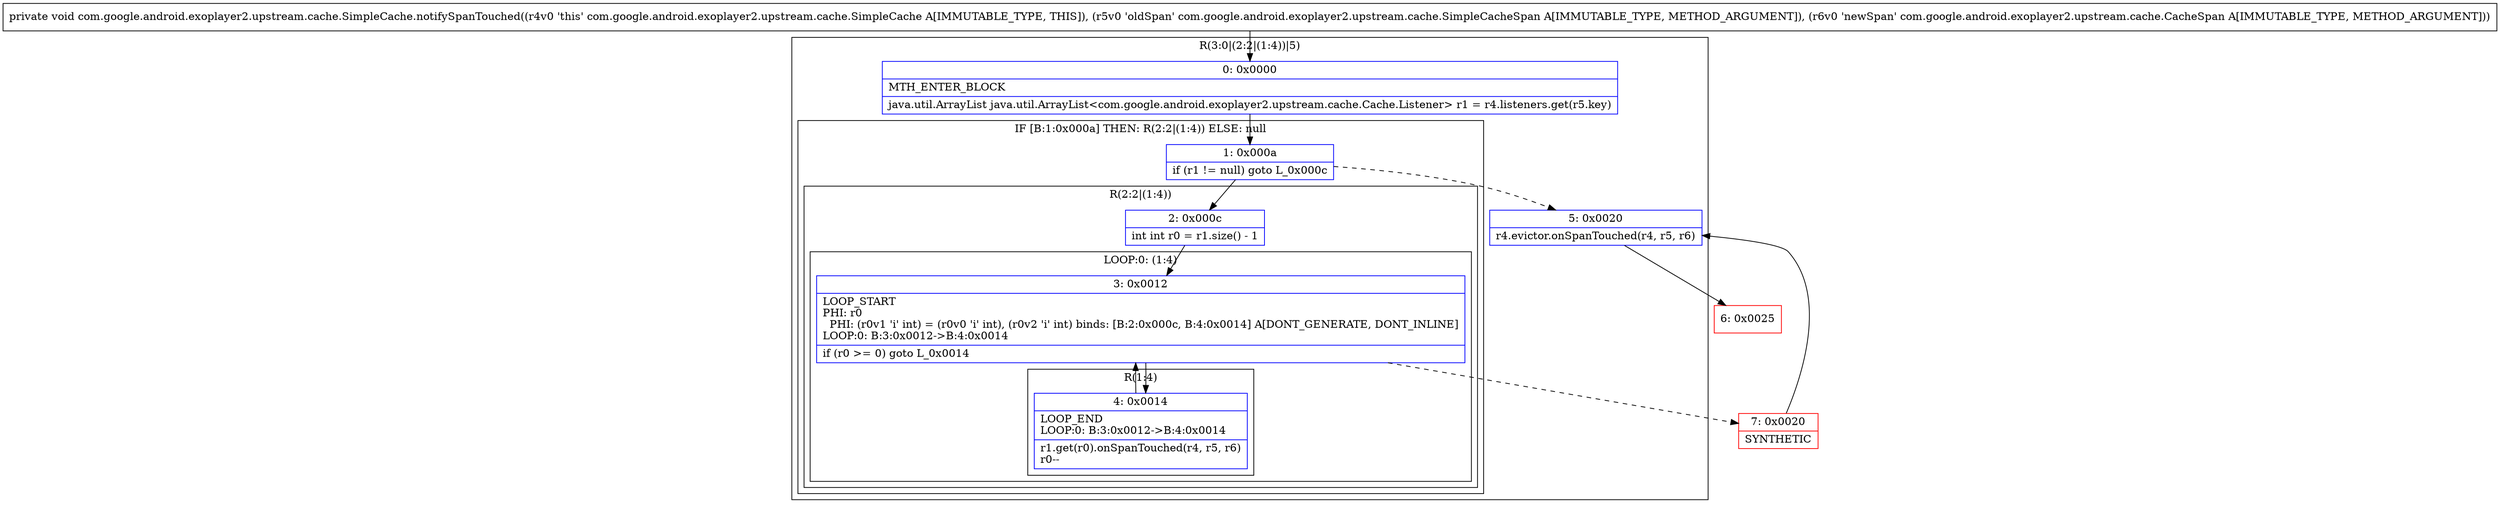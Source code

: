 digraph "CFG forcom.google.android.exoplayer2.upstream.cache.SimpleCache.notifySpanTouched(Lcom\/google\/android\/exoplayer2\/upstream\/cache\/SimpleCacheSpan;Lcom\/google\/android\/exoplayer2\/upstream\/cache\/CacheSpan;)V" {
subgraph cluster_Region_303347843 {
label = "R(3:0|(2:2|(1:4))|5)";
node [shape=record,color=blue];
Node_0 [shape=record,label="{0\:\ 0x0000|MTH_ENTER_BLOCK\l|java.util.ArrayList java.util.ArrayList\<com.google.android.exoplayer2.upstream.cache.Cache.Listener\> r1 = r4.listeners.get(r5.key)\l}"];
subgraph cluster_IfRegion_104482645 {
label = "IF [B:1:0x000a] THEN: R(2:2|(1:4)) ELSE: null";
node [shape=record,color=blue];
Node_1 [shape=record,label="{1\:\ 0x000a|if (r1 != null) goto L_0x000c\l}"];
subgraph cluster_Region_1253859417 {
label = "R(2:2|(1:4))";
node [shape=record,color=blue];
Node_2 [shape=record,label="{2\:\ 0x000c|int int r0 = r1.size() \- 1\l}"];
subgraph cluster_LoopRegion_288574819 {
label = "LOOP:0: (1:4)";
node [shape=record,color=blue];
Node_3 [shape=record,label="{3\:\ 0x0012|LOOP_START\lPHI: r0 \l  PHI: (r0v1 'i' int) = (r0v0 'i' int), (r0v2 'i' int) binds: [B:2:0x000c, B:4:0x0014] A[DONT_GENERATE, DONT_INLINE]\lLOOP:0: B:3:0x0012\-\>B:4:0x0014\l|if (r0 \>= 0) goto L_0x0014\l}"];
subgraph cluster_Region_643055462 {
label = "R(1:4)";
node [shape=record,color=blue];
Node_4 [shape=record,label="{4\:\ 0x0014|LOOP_END\lLOOP:0: B:3:0x0012\-\>B:4:0x0014\l|r1.get(r0).onSpanTouched(r4, r5, r6)\lr0\-\-\l}"];
}
}
}
}
Node_5 [shape=record,label="{5\:\ 0x0020|r4.evictor.onSpanTouched(r4, r5, r6)\l}"];
}
Node_6 [shape=record,color=red,label="{6\:\ 0x0025}"];
Node_7 [shape=record,color=red,label="{7\:\ 0x0020|SYNTHETIC\l}"];
MethodNode[shape=record,label="{private void com.google.android.exoplayer2.upstream.cache.SimpleCache.notifySpanTouched((r4v0 'this' com.google.android.exoplayer2.upstream.cache.SimpleCache A[IMMUTABLE_TYPE, THIS]), (r5v0 'oldSpan' com.google.android.exoplayer2.upstream.cache.SimpleCacheSpan A[IMMUTABLE_TYPE, METHOD_ARGUMENT]), (r6v0 'newSpan' com.google.android.exoplayer2.upstream.cache.CacheSpan A[IMMUTABLE_TYPE, METHOD_ARGUMENT])) }"];
MethodNode -> Node_0;
Node_0 -> Node_1;
Node_1 -> Node_2;
Node_1 -> Node_5[style=dashed];
Node_2 -> Node_3;
Node_3 -> Node_4;
Node_3 -> Node_7[style=dashed];
Node_4 -> Node_3;
Node_5 -> Node_6;
Node_7 -> Node_5;
}

